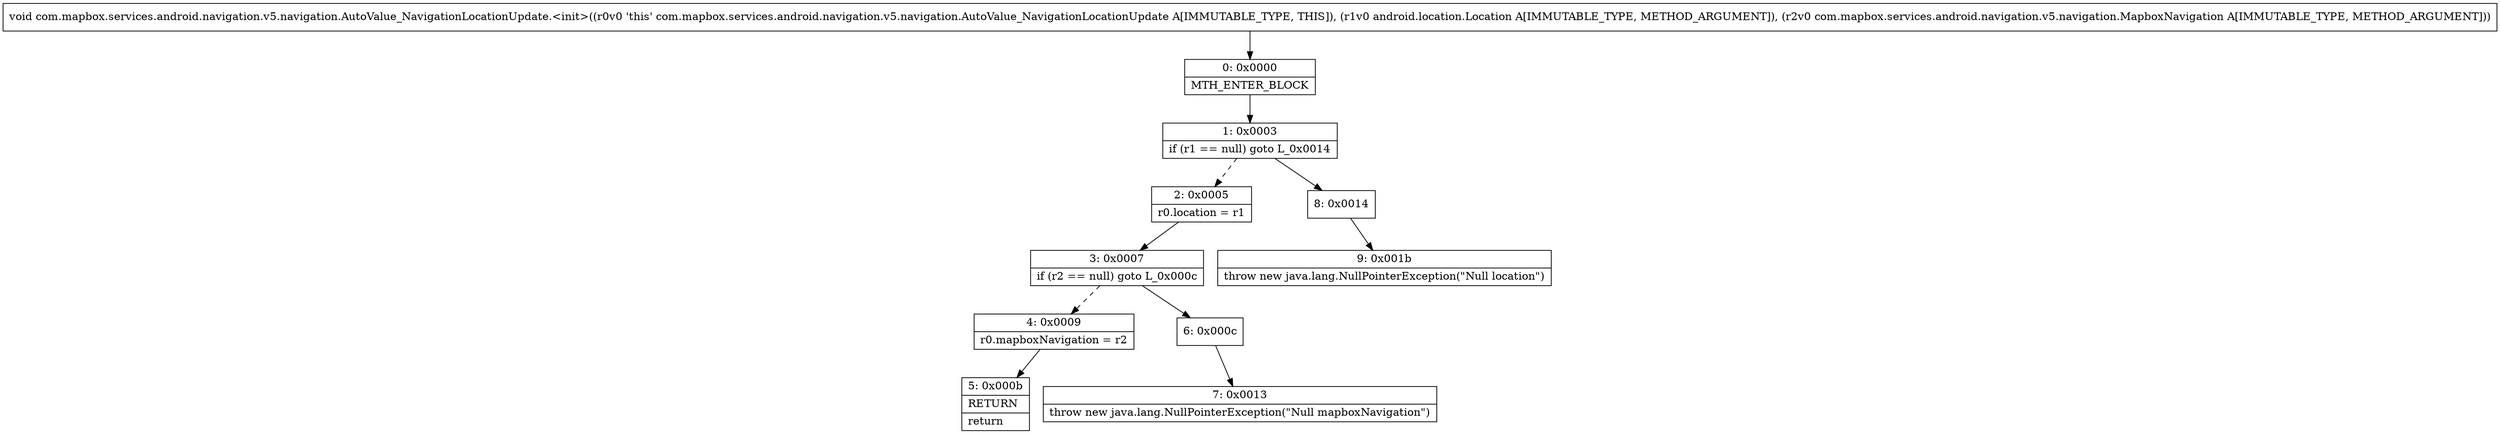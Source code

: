 digraph "CFG forcom.mapbox.services.android.navigation.v5.navigation.AutoValue_NavigationLocationUpdate.\<init\>(Landroid\/location\/Location;Lcom\/mapbox\/services\/android\/navigation\/v5\/navigation\/MapboxNavigation;)V" {
Node_0 [shape=record,label="{0\:\ 0x0000|MTH_ENTER_BLOCK\l}"];
Node_1 [shape=record,label="{1\:\ 0x0003|if (r1 == null) goto L_0x0014\l}"];
Node_2 [shape=record,label="{2\:\ 0x0005|r0.location = r1\l}"];
Node_3 [shape=record,label="{3\:\ 0x0007|if (r2 == null) goto L_0x000c\l}"];
Node_4 [shape=record,label="{4\:\ 0x0009|r0.mapboxNavigation = r2\l}"];
Node_5 [shape=record,label="{5\:\ 0x000b|RETURN\l|return\l}"];
Node_6 [shape=record,label="{6\:\ 0x000c}"];
Node_7 [shape=record,label="{7\:\ 0x0013|throw new java.lang.NullPointerException(\"Null mapboxNavigation\")\l}"];
Node_8 [shape=record,label="{8\:\ 0x0014}"];
Node_9 [shape=record,label="{9\:\ 0x001b|throw new java.lang.NullPointerException(\"Null location\")\l}"];
MethodNode[shape=record,label="{void com.mapbox.services.android.navigation.v5.navigation.AutoValue_NavigationLocationUpdate.\<init\>((r0v0 'this' com.mapbox.services.android.navigation.v5.navigation.AutoValue_NavigationLocationUpdate A[IMMUTABLE_TYPE, THIS]), (r1v0 android.location.Location A[IMMUTABLE_TYPE, METHOD_ARGUMENT]), (r2v0 com.mapbox.services.android.navigation.v5.navigation.MapboxNavigation A[IMMUTABLE_TYPE, METHOD_ARGUMENT])) }"];
MethodNode -> Node_0;
Node_0 -> Node_1;
Node_1 -> Node_2[style=dashed];
Node_1 -> Node_8;
Node_2 -> Node_3;
Node_3 -> Node_4[style=dashed];
Node_3 -> Node_6;
Node_4 -> Node_5;
Node_6 -> Node_7;
Node_8 -> Node_9;
}

